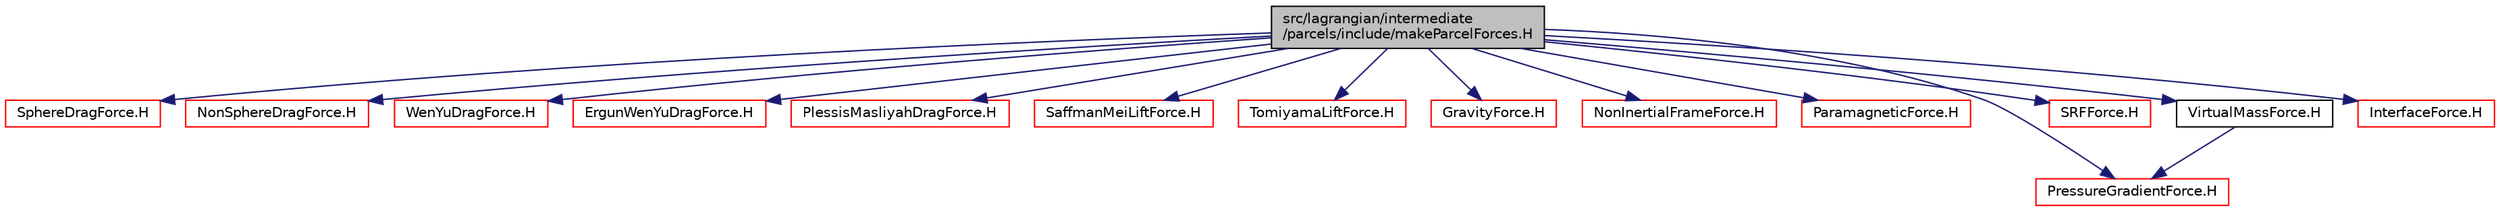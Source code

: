 digraph "src/lagrangian/intermediate/parcels/include/makeParcelForces.H"
{
  bgcolor="transparent";
  edge [fontname="Helvetica",fontsize="10",labelfontname="Helvetica",labelfontsize="10"];
  node [fontname="Helvetica",fontsize="10",shape=record];
  Node1 [label="src/lagrangian/intermediate\l/parcels/include/makeParcelForces.H",height=0.2,width=0.4,color="black", fillcolor="grey75", style="filled" fontcolor="black"];
  Node1 -> Node2 [color="midnightblue",fontsize="10",style="solid",fontname="Helvetica"];
  Node2 [label="SphereDragForce.H",height=0.2,width=0.4,color="red",URL="$SphereDragForce_8H.html"];
  Node1 -> Node3 [color="midnightblue",fontsize="10",style="solid",fontname="Helvetica"];
  Node3 [label="NonSphereDragForce.H",height=0.2,width=0.4,color="red",URL="$NonSphereDragForce_8H.html"];
  Node1 -> Node4 [color="midnightblue",fontsize="10",style="solid",fontname="Helvetica"];
  Node4 [label="WenYuDragForce.H",height=0.2,width=0.4,color="red",URL="$WenYuDragForce_8H.html"];
  Node1 -> Node5 [color="midnightblue",fontsize="10",style="solid",fontname="Helvetica"];
  Node5 [label="ErgunWenYuDragForce.H",height=0.2,width=0.4,color="red",URL="$ErgunWenYuDragForce_8H.html"];
  Node1 -> Node6 [color="midnightblue",fontsize="10",style="solid",fontname="Helvetica"];
  Node6 [label="PlessisMasliyahDragForce.H",height=0.2,width=0.4,color="red",URL="$PlessisMasliyahDragForce_8H.html"];
  Node1 -> Node7 [color="midnightblue",fontsize="10",style="solid",fontname="Helvetica"];
  Node7 [label="SaffmanMeiLiftForce.H",height=0.2,width=0.4,color="red",URL="$SaffmanMeiLiftForce_8H.html"];
  Node1 -> Node8 [color="midnightblue",fontsize="10",style="solid",fontname="Helvetica"];
  Node8 [label="TomiyamaLiftForce.H",height=0.2,width=0.4,color="red",URL="$TomiyamaLiftForce_8H.html"];
  Node1 -> Node9 [color="midnightblue",fontsize="10",style="solid",fontname="Helvetica"];
  Node9 [label="GravityForce.H",height=0.2,width=0.4,color="red",URL="$GravityForce_8H.html"];
  Node1 -> Node10 [color="midnightblue",fontsize="10",style="solid",fontname="Helvetica"];
  Node10 [label="NonInertialFrameForce.H",height=0.2,width=0.4,color="red",URL="$NonInertialFrameForce_8H.html"];
  Node1 -> Node11 [color="midnightblue",fontsize="10",style="solid",fontname="Helvetica"];
  Node11 [label="ParamagneticForce.H",height=0.2,width=0.4,color="red",URL="$ParamagneticForce_8H.html"];
  Node1 -> Node12 [color="midnightblue",fontsize="10",style="solid",fontname="Helvetica"];
  Node12 [label="PressureGradientForce.H",height=0.2,width=0.4,color="red",URL="$PressureGradientForce_8H.html"];
  Node1 -> Node13 [color="midnightblue",fontsize="10",style="solid",fontname="Helvetica"];
  Node13 [label="SRFForce.H",height=0.2,width=0.4,color="red",URL="$SRFForce_8H.html"];
  Node1 -> Node14 [color="midnightblue",fontsize="10",style="solid",fontname="Helvetica"];
  Node14 [label="VirtualMassForce.H",height=0.2,width=0.4,color="black",URL="$VirtualMassForce_8H.html"];
  Node14 -> Node12 [color="midnightblue",fontsize="10",style="solid",fontname="Helvetica"];
  Node1 -> Node15 [color="midnightblue",fontsize="10",style="solid",fontname="Helvetica"];
  Node15 [label="InterfaceForce.H",height=0.2,width=0.4,color="red",URL="$InterfaceForce_8H.html"];
}
